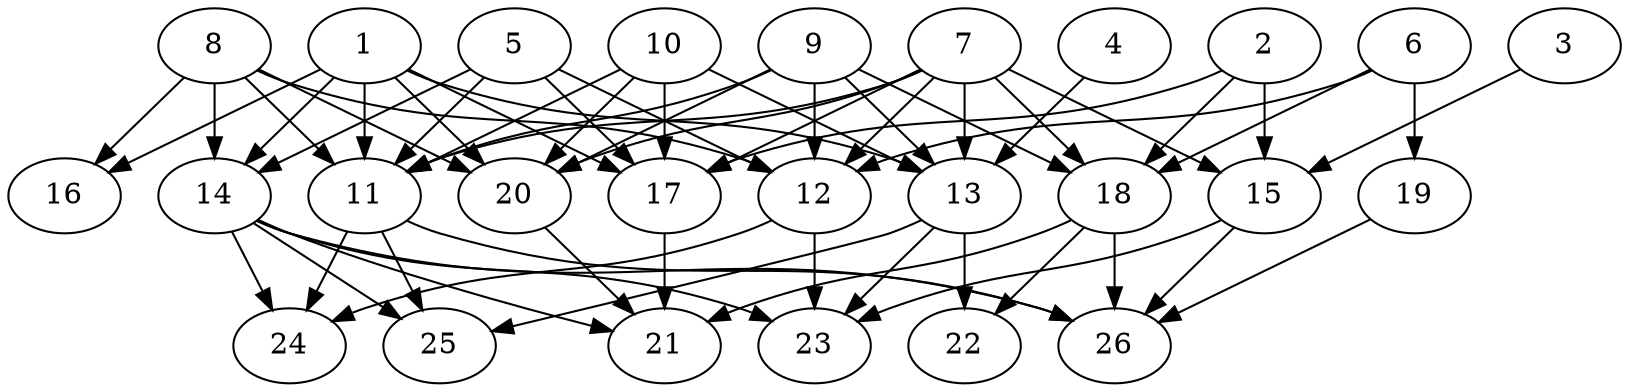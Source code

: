 // DAG (tier=2-normal, mode=compute, n=26, ccr=0.355, fat=0.661, density=0.556, regular=0.600, jump=0.199, mindata=524288, maxdata=8388608)
// DAG automatically generated by daggen at Sun Aug 24 16:33:33 2025
// /home/ermia/Project/Environments/daggen/bin/daggen --dot --ccr 0.355 --fat 0.661 --regular 0.600 --density 0.556 --jump 0.199 --mindata 524288 --maxdata 8388608 -n 26 
digraph G {
  1 [size="317987872565525", alpha="0.13", expect_size="158993936282762"]
  1 -> 11 [size ="6305624358912"]
  1 -> 13 [size ="6305624358912"]
  1 -> 14 [size ="6305624358912"]
  1 -> 16 [size ="6305624358912"]
  1 -> 17 [size ="6305624358912"]
  1 -> 20 [size ="6305624358912"]
  2 [size="224698936390972342272", alpha="0.17", expect_size="112349468195486171136"]
  2 -> 15 [size ="295681394737152"]
  2 -> 17 [size ="295681394737152"]
  2 -> 18 [size ="295681394737152"]
  3 [size="31372708872716288000", alpha="0.16", expect_size="15686354436358144000"]
  3 -> 15 [size ="79577690931200"]
  4 [size="27293150537017436", alpha="0.01", expect_size="13646575268508718"]
  4 -> 13 [size ="532718223884288"]
  5 [size="555963788608667648000", alpha="0.13", expect_size="277981894304333824000"]
  5 -> 11 [size ="540904993587200"]
  5 -> 12 [size ="540904993587200"]
  5 -> 14 [size ="540904993587200"]
  5 -> 17 [size ="540904993587200"]
  6 [size="414109342080786497536", alpha="0.15", expect_size="207054671040393248768"]
  6 -> 12 [size ="444460672483328"]
  6 -> 18 [size ="444460672483328"]
  6 -> 19 [size ="444460672483328"]
  7 [size="278326746994653888", alpha="0.13", expect_size="139163373497326944"]
  7 -> 11 [size ="320070098092032"]
  7 -> 12 [size ="320070098092032"]
  7 -> 13 [size ="320070098092032"]
  7 -> 15 [size ="320070098092032"]
  7 -> 17 [size ="320070098092032"]
  7 -> 18 [size ="320070098092032"]
  7 -> 20 [size ="320070098092032"]
  8 [size="3074432079757312000", alpha="0.03", expect_size="1537216039878656000"]
  8 -> 11 [size ="16914789171200"]
  8 -> 12 [size ="16914789171200"]
  8 -> 14 [size ="16914789171200"]
  8 -> 16 [size ="16914789171200"]
  8 -> 20 [size ="16914789171200"]
  9 [size="249574824094873120", alpha="0.04", expect_size="124787412047436560"]
  9 -> 11 [size ="158879430213632"]
  9 -> 12 [size ="158879430213632"]
  9 -> 13 [size ="158879430213632"]
  9 -> 18 [size ="158879430213632"]
  9 -> 20 [size ="158879430213632"]
  10 [size="1096806620905052032", alpha="0.06", expect_size="548403310452526016"]
  10 -> 11 [size ="502411525357568"]
  10 -> 13 [size ="502411525357568"]
  10 -> 17 [size ="502411525357568"]
  10 -> 20 [size ="502411525357568"]
  11 [size="296307008237577792", alpha="0.14", expect_size="148153504118788896"]
  11 -> 24 [size ="300381422747648"]
  11 -> 25 [size ="300381422747648"]
  11 -> 26 [size ="300381422747648"]
  12 [size="314343227555577856", alpha="0.20", expect_size="157171613777788928"]
  12 -> 23 [size ="3698503712768"]
  12 -> 24 [size ="3698503712768"]
  13 [size="14843406974976000000", alpha="0.03", expect_size="7421703487488000000"]
  13 -> 22 [size ="48318382080000"]
  13 -> 23 [size ="48318382080000"]
  13 -> 25 [size ="48318382080000"]
  14 [size="1173300604598985984", alpha="0.13", expect_size="586650302299492992"]
  14 -> 21 [size ="484908594102272"]
  14 -> 23 [size ="484908594102272"]
  14 -> 24 [size ="484908594102272"]
  14 -> 25 [size ="484908594102272"]
  14 -> 26 [size ="484908594102272"]
  15 [size="154487637174910976", alpha="0.02", expect_size="77243818587455488"]
  15 -> 23 [size ="2303310430208"]
  15 -> 26 [size ="2303310430208"]
  16 [size="143138538820611376", alpha="0.19", expect_size="71569269410305688"]
  17 [size="328467866676916912128", alpha="0.15", expect_size="164233933338458456064"]
  17 -> 21 [size ="380848205463552"]
  18 [size="298017663516418244608", alpha="0.10", expect_size="149008831758209122304"]
  18 -> 21 [size ="356931319365632"]
  18 -> 22 [size ="356931319365632"]
  18 -> 26 [size ="356931319365632"]
  19 [size="82521611323398096", alpha="0.10", expect_size="41260805661699048"]
  19 -> 26 [size ="143360941621248"]
  20 [size="123636984395595776000", alpha="0.16", expect_size="61818492197797888000"]
  20 -> 21 [size ="198543461580800"]
  21 [size="25216791077137760", alpha="0.02", expect_size="12608395538568880"]
  22 [size="27995886814209364", alpha="0.19", expect_size="13997943407104682"]
  23 [size="2366538910391207", alpha="0.19", expect_size="1183269455195603"]
  24 [size="157326948775538208", alpha="0.05", expect_size="78663474387769104"]
  25 [size="1241567511043750", alpha="0.05", expect_size="620783755521875"]
  26 [size="20252417787008504", alpha="0.14", expect_size="10126208893504252"]
}